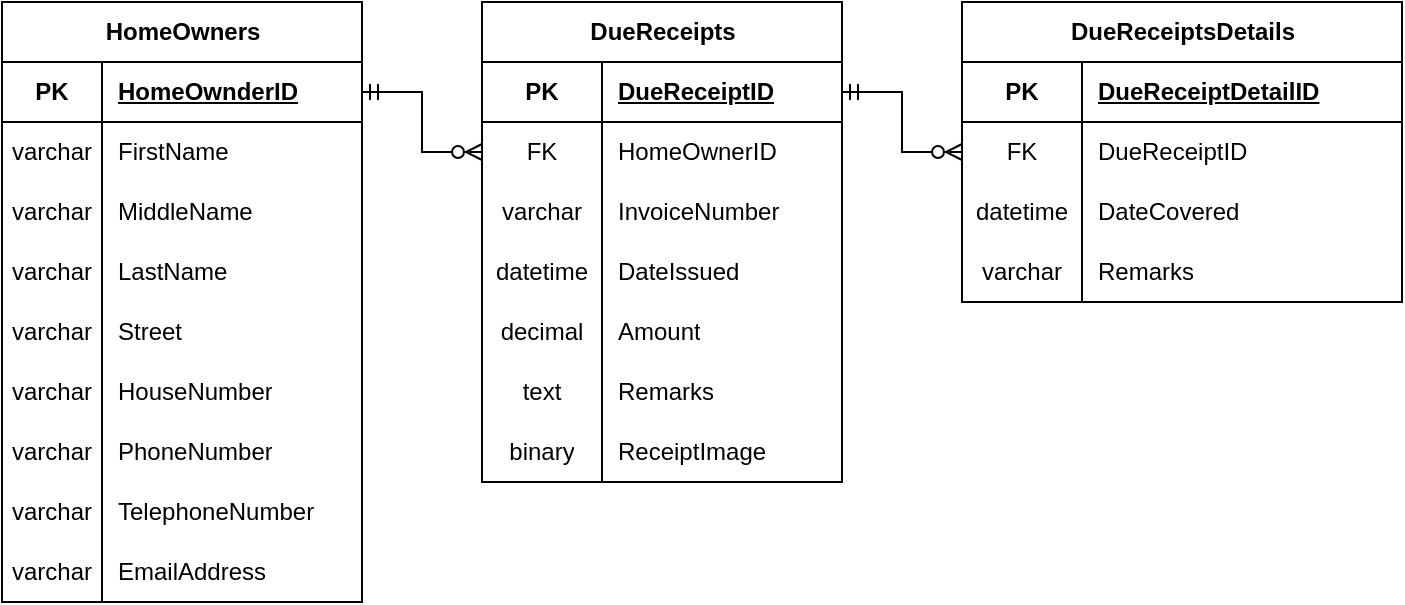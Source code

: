 <mxfile version="24.5.3" type="github">
  <diagram id="R2lEEEUBdFMjLlhIrx00" name="Page-1">
    <mxGraphModel dx="1050" dy="530" grid="1" gridSize="10" guides="1" tooltips="1" connect="1" arrows="1" fold="1" page="1" pageScale="1" pageWidth="850" pageHeight="1100" math="0" shadow="0" extFonts="Permanent Marker^https://fonts.googleapis.com/css?family=Permanent+Marker">
      <root>
        <mxCell id="0" />
        <mxCell id="1" parent="0" />
        <mxCell id="FCZPM7FnvYA6Dt3wtdvB-1" value="HomeOwners" style="shape=table;startSize=30;container=1;collapsible=1;childLayout=tableLayout;fixedRows=1;rowLines=0;fontStyle=1;align=center;resizeLast=1;html=1;" vertex="1" parent="1">
          <mxGeometry x="80" y="80" width="180" height="300" as="geometry" />
        </mxCell>
        <mxCell id="FCZPM7FnvYA6Dt3wtdvB-2" value="" style="shape=tableRow;horizontal=0;startSize=0;swimlaneHead=0;swimlaneBody=0;fillColor=none;collapsible=0;dropTarget=0;points=[[0,0.5],[1,0.5]];portConstraint=eastwest;top=0;left=0;right=0;bottom=1;" vertex="1" parent="FCZPM7FnvYA6Dt3wtdvB-1">
          <mxGeometry y="30" width="180" height="30" as="geometry" />
        </mxCell>
        <mxCell id="FCZPM7FnvYA6Dt3wtdvB-3" value="PK" style="shape=partialRectangle;connectable=0;fillColor=none;top=0;left=0;bottom=0;right=0;fontStyle=1;overflow=hidden;whiteSpace=wrap;html=1;" vertex="1" parent="FCZPM7FnvYA6Dt3wtdvB-2">
          <mxGeometry width="50" height="30" as="geometry">
            <mxRectangle width="50" height="30" as="alternateBounds" />
          </mxGeometry>
        </mxCell>
        <mxCell id="FCZPM7FnvYA6Dt3wtdvB-4" value="HomeOwnderID" style="shape=partialRectangle;connectable=0;fillColor=none;top=0;left=0;bottom=0;right=0;align=left;spacingLeft=6;fontStyle=5;overflow=hidden;whiteSpace=wrap;html=1;" vertex="1" parent="FCZPM7FnvYA6Dt3wtdvB-2">
          <mxGeometry x="50" width="130" height="30" as="geometry">
            <mxRectangle width="130" height="30" as="alternateBounds" />
          </mxGeometry>
        </mxCell>
        <mxCell id="FCZPM7FnvYA6Dt3wtdvB-5" value="" style="shape=tableRow;horizontal=0;startSize=0;swimlaneHead=0;swimlaneBody=0;fillColor=none;collapsible=0;dropTarget=0;points=[[0,0.5],[1,0.5]];portConstraint=eastwest;top=0;left=0;right=0;bottom=0;" vertex="1" parent="FCZPM7FnvYA6Dt3wtdvB-1">
          <mxGeometry y="60" width="180" height="30" as="geometry" />
        </mxCell>
        <mxCell id="FCZPM7FnvYA6Dt3wtdvB-6" value="&lt;div style=&quot;text-align: left;&quot;&gt;&lt;span style=&quot;background-color: initial;&quot;&gt;varchar&lt;/span&gt;&lt;/div&gt;" style="shape=partialRectangle;connectable=0;fillColor=none;top=0;left=0;bottom=0;right=0;editable=1;overflow=hidden;whiteSpace=wrap;html=1;" vertex="1" parent="FCZPM7FnvYA6Dt3wtdvB-5">
          <mxGeometry width="50" height="30" as="geometry">
            <mxRectangle width="50" height="30" as="alternateBounds" />
          </mxGeometry>
        </mxCell>
        <mxCell id="FCZPM7FnvYA6Dt3wtdvB-7" value="FirstName" style="shape=partialRectangle;connectable=0;fillColor=none;top=0;left=0;bottom=0;right=0;align=left;spacingLeft=6;overflow=hidden;whiteSpace=wrap;html=1;" vertex="1" parent="FCZPM7FnvYA6Dt3wtdvB-5">
          <mxGeometry x="50" width="130" height="30" as="geometry">
            <mxRectangle width="130" height="30" as="alternateBounds" />
          </mxGeometry>
        </mxCell>
        <mxCell id="FCZPM7FnvYA6Dt3wtdvB-8" value="" style="shape=tableRow;horizontal=0;startSize=0;swimlaneHead=0;swimlaneBody=0;fillColor=none;collapsible=0;dropTarget=0;points=[[0,0.5],[1,0.5]];portConstraint=eastwest;top=0;left=0;right=0;bottom=0;" vertex="1" parent="FCZPM7FnvYA6Dt3wtdvB-1">
          <mxGeometry y="90" width="180" height="30" as="geometry" />
        </mxCell>
        <mxCell id="FCZPM7FnvYA6Dt3wtdvB-9" value="varchar" style="shape=partialRectangle;connectable=0;fillColor=none;top=0;left=0;bottom=0;right=0;editable=1;overflow=hidden;whiteSpace=wrap;html=1;" vertex="1" parent="FCZPM7FnvYA6Dt3wtdvB-8">
          <mxGeometry width="50" height="30" as="geometry">
            <mxRectangle width="50" height="30" as="alternateBounds" />
          </mxGeometry>
        </mxCell>
        <mxCell id="FCZPM7FnvYA6Dt3wtdvB-10" value="MiddleName" style="shape=partialRectangle;connectable=0;fillColor=none;top=0;left=0;bottom=0;right=0;align=left;spacingLeft=6;overflow=hidden;whiteSpace=wrap;html=1;" vertex="1" parent="FCZPM7FnvYA6Dt3wtdvB-8">
          <mxGeometry x="50" width="130" height="30" as="geometry">
            <mxRectangle width="130" height="30" as="alternateBounds" />
          </mxGeometry>
        </mxCell>
        <mxCell id="FCZPM7FnvYA6Dt3wtdvB-11" value="" style="shape=tableRow;horizontal=0;startSize=0;swimlaneHead=0;swimlaneBody=0;fillColor=none;collapsible=0;dropTarget=0;points=[[0,0.5],[1,0.5]];portConstraint=eastwest;top=0;left=0;right=0;bottom=0;" vertex="1" parent="FCZPM7FnvYA6Dt3wtdvB-1">
          <mxGeometry y="120" width="180" height="30" as="geometry" />
        </mxCell>
        <mxCell id="FCZPM7FnvYA6Dt3wtdvB-12" value="varchar" style="shape=partialRectangle;connectable=0;fillColor=none;top=0;left=0;bottom=0;right=0;editable=1;overflow=hidden;whiteSpace=wrap;html=1;" vertex="1" parent="FCZPM7FnvYA6Dt3wtdvB-11">
          <mxGeometry width="50" height="30" as="geometry">
            <mxRectangle width="50" height="30" as="alternateBounds" />
          </mxGeometry>
        </mxCell>
        <mxCell id="FCZPM7FnvYA6Dt3wtdvB-13" value="LastName" style="shape=partialRectangle;connectable=0;fillColor=none;top=0;left=0;bottom=0;right=0;align=left;spacingLeft=6;overflow=hidden;whiteSpace=wrap;html=1;" vertex="1" parent="FCZPM7FnvYA6Dt3wtdvB-11">
          <mxGeometry x="50" width="130" height="30" as="geometry">
            <mxRectangle width="130" height="30" as="alternateBounds" />
          </mxGeometry>
        </mxCell>
        <mxCell id="FCZPM7FnvYA6Dt3wtdvB-16" value="" style="shape=tableRow;horizontal=0;startSize=0;swimlaneHead=0;swimlaneBody=0;fillColor=none;collapsible=0;dropTarget=0;points=[[0,0.5],[1,0.5]];portConstraint=eastwest;top=0;left=0;right=0;bottom=0;" vertex="1" parent="FCZPM7FnvYA6Dt3wtdvB-1">
          <mxGeometry y="150" width="180" height="30" as="geometry" />
        </mxCell>
        <mxCell id="FCZPM7FnvYA6Dt3wtdvB-17" value="varchar" style="shape=partialRectangle;connectable=0;fillColor=none;top=0;left=0;bottom=0;right=0;editable=1;overflow=hidden;whiteSpace=wrap;html=1;" vertex="1" parent="FCZPM7FnvYA6Dt3wtdvB-16">
          <mxGeometry width="50" height="30" as="geometry">
            <mxRectangle width="50" height="30" as="alternateBounds" />
          </mxGeometry>
        </mxCell>
        <mxCell id="FCZPM7FnvYA6Dt3wtdvB-18" value="Street" style="shape=partialRectangle;connectable=0;fillColor=none;top=0;left=0;bottom=0;right=0;align=left;spacingLeft=6;overflow=hidden;whiteSpace=wrap;html=1;" vertex="1" parent="FCZPM7FnvYA6Dt3wtdvB-16">
          <mxGeometry x="50" width="130" height="30" as="geometry">
            <mxRectangle width="130" height="30" as="alternateBounds" />
          </mxGeometry>
        </mxCell>
        <mxCell id="FCZPM7FnvYA6Dt3wtdvB-19" value="" style="shape=tableRow;horizontal=0;startSize=0;swimlaneHead=0;swimlaneBody=0;fillColor=none;collapsible=0;dropTarget=0;points=[[0,0.5],[1,0.5]];portConstraint=eastwest;top=0;left=0;right=0;bottom=0;" vertex="1" parent="FCZPM7FnvYA6Dt3wtdvB-1">
          <mxGeometry y="180" width="180" height="30" as="geometry" />
        </mxCell>
        <mxCell id="FCZPM7FnvYA6Dt3wtdvB-20" value="varchar" style="shape=partialRectangle;connectable=0;fillColor=none;top=0;left=0;bottom=0;right=0;editable=1;overflow=hidden;whiteSpace=wrap;html=1;" vertex="1" parent="FCZPM7FnvYA6Dt3wtdvB-19">
          <mxGeometry width="50" height="30" as="geometry">
            <mxRectangle width="50" height="30" as="alternateBounds" />
          </mxGeometry>
        </mxCell>
        <mxCell id="FCZPM7FnvYA6Dt3wtdvB-21" value="HouseNumber" style="shape=partialRectangle;connectable=0;fillColor=none;top=0;left=0;bottom=0;right=0;align=left;spacingLeft=6;overflow=hidden;whiteSpace=wrap;html=1;" vertex="1" parent="FCZPM7FnvYA6Dt3wtdvB-19">
          <mxGeometry x="50" width="130" height="30" as="geometry">
            <mxRectangle width="130" height="30" as="alternateBounds" />
          </mxGeometry>
        </mxCell>
        <mxCell id="FCZPM7FnvYA6Dt3wtdvB-22" value="" style="shape=tableRow;horizontal=0;startSize=0;swimlaneHead=0;swimlaneBody=0;fillColor=none;collapsible=0;dropTarget=0;points=[[0,0.5],[1,0.5]];portConstraint=eastwest;top=0;left=0;right=0;bottom=0;" vertex="1" parent="FCZPM7FnvYA6Dt3wtdvB-1">
          <mxGeometry y="210" width="180" height="30" as="geometry" />
        </mxCell>
        <mxCell id="FCZPM7FnvYA6Dt3wtdvB-23" value="varchar" style="shape=partialRectangle;connectable=0;fillColor=none;top=0;left=0;bottom=0;right=0;editable=1;overflow=hidden;whiteSpace=wrap;html=1;" vertex="1" parent="FCZPM7FnvYA6Dt3wtdvB-22">
          <mxGeometry width="50" height="30" as="geometry">
            <mxRectangle width="50" height="30" as="alternateBounds" />
          </mxGeometry>
        </mxCell>
        <mxCell id="FCZPM7FnvYA6Dt3wtdvB-24" value="PhoneNumber" style="shape=partialRectangle;connectable=0;fillColor=none;top=0;left=0;bottom=0;right=0;align=left;spacingLeft=6;overflow=hidden;whiteSpace=wrap;html=1;" vertex="1" parent="FCZPM7FnvYA6Dt3wtdvB-22">
          <mxGeometry x="50" width="130" height="30" as="geometry">
            <mxRectangle width="130" height="30" as="alternateBounds" />
          </mxGeometry>
        </mxCell>
        <mxCell id="FCZPM7FnvYA6Dt3wtdvB-25" value="" style="shape=tableRow;horizontal=0;startSize=0;swimlaneHead=0;swimlaneBody=0;fillColor=none;collapsible=0;dropTarget=0;points=[[0,0.5],[1,0.5]];portConstraint=eastwest;top=0;left=0;right=0;bottom=0;" vertex="1" parent="FCZPM7FnvYA6Dt3wtdvB-1">
          <mxGeometry y="240" width="180" height="30" as="geometry" />
        </mxCell>
        <mxCell id="FCZPM7FnvYA6Dt3wtdvB-26" value="varchar" style="shape=partialRectangle;connectable=0;fillColor=none;top=0;left=0;bottom=0;right=0;editable=1;overflow=hidden;whiteSpace=wrap;html=1;" vertex="1" parent="FCZPM7FnvYA6Dt3wtdvB-25">
          <mxGeometry width="50" height="30" as="geometry">
            <mxRectangle width="50" height="30" as="alternateBounds" />
          </mxGeometry>
        </mxCell>
        <mxCell id="FCZPM7FnvYA6Dt3wtdvB-27" value="TelephoneNumber" style="shape=partialRectangle;connectable=0;fillColor=none;top=0;left=0;bottom=0;right=0;align=left;spacingLeft=6;overflow=hidden;whiteSpace=wrap;html=1;" vertex="1" parent="FCZPM7FnvYA6Dt3wtdvB-25">
          <mxGeometry x="50" width="130" height="30" as="geometry">
            <mxRectangle width="130" height="30" as="alternateBounds" />
          </mxGeometry>
        </mxCell>
        <mxCell id="FCZPM7FnvYA6Dt3wtdvB-86" value="" style="shape=tableRow;horizontal=0;startSize=0;swimlaneHead=0;swimlaneBody=0;fillColor=none;collapsible=0;dropTarget=0;points=[[0,0.5],[1,0.5]];portConstraint=eastwest;top=0;left=0;right=0;bottom=0;" vertex="1" parent="FCZPM7FnvYA6Dt3wtdvB-1">
          <mxGeometry y="270" width="180" height="30" as="geometry" />
        </mxCell>
        <mxCell id="FCZPM7FnvYA6Dt3wtdvB-87" value="varchar" style="shape=partialRectangle;connectable=0;fillColor=none;top=0;left=0;bottom=0;right=0;editable=1;overflow=hidden;whiteSpace=wrap;html=1;" vertex="1" parent="FCZPM7FnvYA6Dt3wtdvB-86">
          <mxGeometry width="50" height="30" as="geometry">
            <mxRectangle width="50" height="30" as="alternateBounds" />
          </mxGeometry>
        </mxCell>
        <mxCell id="FCZPM7FnvYA6Dt3wtdvB-88" value="EmailAddress" style="shape=partialRectangle;connectable=0;fillColor=none;top=0;left=0;bottom=0;right=0;align=left;spacingLeft=6;overflow=hidden;whiteSpace=wrap;html=1;" vertex="1" parent="FCZPM7FnvYA6Dt3wtdvB-86">
          <mxGeometry x="50" width="130" height="30" as="geometry">
            <mxRectangle width="130" height="30" as="alternateBounds" />
          </mxGeometry>
        </mxCell>
        <mxCell id="FCZPM7FnvYA6Dt3wtdvB-31" value="DueReceipts" style="shape=table;startSize=30;container=1;collapsible=1;childLayout=tableLayout;fixedRows=1;rowLines=0;fontStyle=1;align=center;resizeLast=1;html=1;" vertex="1" parent="1">
          <mxGeometry x="320" y="80" width="180" height="240" as="geometry" />
        </mxCell>
        <mxCell id="FCZPM7FnvYA6Dt3wtdvB-32" value="" style="shape=tableRow;horizontal=0;startSize=0;swimlaneHead=0;swimlaneBody=0;fillColor=none;collapsible=0;dropTarget=0;points=[[0,0.5],[1,0.5]];portConstraint=eastwest;top=0;left=0;right=0;bottom=1;" vertex="1" parent="FCZPM7FnvYA6Dt3wtdvB-31">
          <mxGeometry y="30" width="180" height="30" as="geometry" />
        </mxCell>
        <mxCell id="FCZPM7FnvYA6Dt3wtdvB-33" value="PK" style="shape=partialRectangle;connectable=0;fillColor=none;top=0;left=0;bottom=0;right=0;fontStyle=1;overflow=hidden;whiteSpace=wrap;html=1;" vertex="1" parent="FCZPM7FnvYA6Dt3wtdvB-32">
          <mxGeometry width="60" height="30" as="geometry">
            <mxRectangle width="60" height="30" as="alternateBounds" />
          </mxGeometry>
        </mxCell>
        <mxCell id="FCZPM7FnvYA6Dt3wtdvB-34" value="DueReceiptID" style="shape=partialRectangle;connectable=0;fillColor=none;top=0;left=0;bottom=0;right=0;align=left;spacingLeft=6;fontStyle=5;overflow=hidden;whiteSpace=wrap;html=1;" vertex="1" parent="FCZPM7FnvYA6Dt3wtdvB-32">
          <mxGeometry x="60" width="120" height="30" as="geometry">
            <mxRectangle width="120" height="30" as="alternateBounds" />
          </mxGeometry>
        </mxCell>
        <mxCell id="FCZPM7FnvYA6Dt3wtdvB-35" value="" style="shape=tableRow;horizontal=0;startSize=0;swimlaneHead=0;swimlaneBody=0;fillColor=none;collapsible=0;dropTarget=0;points=[[0,0.5],[1,0.5]];portConstraint=eastwest;top=0;left=0;right=0;bottom=0;" vertex="1" parent="FCZPM7FnvYA6Dt3wtdvB-31">
          <mxGeometry y="60" width="180" height="30" as="geometry" />
        </mxCell>
        <mxCell id="FCZPM7FnvYA6Dt3wtdvB-36" value="&lt;div style=&quot;text-align: left;&quot;&gt;&lt;span style=&quot;background-color: initial;&quot;&gt;FK&lt;/span&gt;&lt;/div&gt;" style="shape=partialRectangle;connectable=0;fillColor=none;top=0;left=0;bottom=0;right=0;editable=1;overflow=hidden;whiteSpace=wrap;html=1;" vertex="1" parent="FCZPM7FnvYA6Dt3wtdvB-35">
          <mxGeometry width="60" height="30" as="geometry">
            <mxRectangle width="60" height="30" as="alternateBounds" />
          </mxGeometry>
        </mxCell>
        <mxCell id="FCZPM7FnvYA6Dt3wtdvB-37" value="HomeOwnerID" style="shape=partialRectangle;connectable=0;fillColor=none;top=0;left=0;bottom=0;right=0;align=left;spacingLeft=6;overflow=hidden;whiteSpace=wrap;html=1;" vertex="1" parent="FCZPM7FnvYA6Dt3wtdvB-35">
          <mxGeometry x="60" width="120" height="30" as="geometry">
            <mxRectangle width="120" height="30" as="alternateBounds" />
          </mxGeometry>
        </mxCell>
        <mxCell id="FCZPM7FnvYA6Dt3wtdvB-38" value="" style="shape=tableRow;horizontal=0;startSize=0;swimlaneHead=0;swimlaneBody=0;fillColor=none;collapsible=0;dropTarget=0;points=[[0,0.5],[1,0.5]];portConstraint=eastwest;top=0;left=0;right=0;bottom=0;" vertex="1" parent="FCZPM7FnvYA6Dt3wtdvB-31">
          <mxGeometry y="90" width="180" height="30" as="geometry" />
        </mxCell>
        <mxCell id="FCZPM7FnvYA6Dt3wtdvB-39" value="varchar" style="shape=partialRectangle;connectable=0;fillColor=none;top=0;left=0;bottom=0;right=0;editable=1;overflow=hidden;whiteSpace=wrap;html=1;" vertex="1" parent="FCZPM7FnvYA6Dt3wtdvB-38">
          <mxGeometry width="60" height="30" as="geometry">
            <mxRectangle width="60" height="30" as="alternateBounds" />
          </mxGeometry>
        </mxCell>
        <mxCell id="FCZPM7FnvYA6Dt3wtdvB-40" value="InvoiceNumber" style="shape=partialRectangle;connectable=0;fillColor=none;top=0;left=0;bottom=0;right=0;align=left;spacingLeft=6;overflow=hidden;whiteSpace=wrap;html=1;" vertex="1" parent="FCZPM7FnvYA6Dt3wtdvB-38">
          <mxGeometry x="60" width="120" height="30" as="geometry">
            <mxRectangle width="120" height="30" as="alternateBounds" />
          </mxGeometry>
        </mxCell>
        <mxCell id="FCZPM7FnvYA6Dt3wtdvB-41" value="" style="shape=tableRow;horizontal=0;startSize=0;swimlaneHead=0;swimlaneBody=0;fillColor=none;collapsible=0;dropTarget=0;points=[[0,0.5],[1,0.5]];portConstraint=eastwest;top=0;left=0;right=0;bottom=0;" vertex="1" parent="FCZPM7FnvYA6Dt3wtdvB-31">
          <mxGeometry y="120" width="180" height="30" as="geometry" />
        </mxCell>
        <mxCell id="FCZPM7FnvYA6Dt3wtdvB-42" value="datetime" style="shape=partialRectangle;connectable=0;fillColor=none;top=0;left=0;bottom=0;right=0;editable=1;overflow=hidden;whiteSpace=wrap;html=1;" vertex="1" parent="FCZPM7FnvYA6Dt3wtdvB-41">
          <mxGeometry width="60" height="30" as="geometry">
            <mxRectangle width="60" height="30" as="alternateBounds" />
          </mxGeometry>
        </mxCell>
        <mxCell id="FCZPM7FnvYA6Dt3wtdvB-43" value="DateIssued" style="shape=partialRectangle;connectable=0;fillColor=none;top=0;left=0;bottom=0;right=0;align=left;spacingLeft=6;overflow=hidden;whiteSpace=wrap;html=1;" vertex="1" parent="FCZPM7FnvYA6Dt3wtdvB-41">
          <mxGeometry x="60" width="120" height="30" as="geometry">
            <mxRectangle width="120" height="30" as="alternateBounds" />
          </mxGeometry>
        </mxCell>
        <mxCell id="FCZPM7FnvYA6Dt3wtdvB-44" value="" style="shape=tableRow;horizontal=0;startSize=0;swimlaneHead=0;swimlaneBody=0;fillColor=none;collapsible=0;dropTarget=0;points=[[0,0.5],[1,0.5]];portConstraint=eastwest;top=0;left=0;right=0;bottom=0;" vertex="1" parent="FCZPM7FnvYA6Dt3wtdvB-31">
          <mxGeometry y="150" width="180" height="30" as="geometry" />
        </mxCell>
        <mxCell id="FCZPM7FnvYA6Dt3wtdvB-45" value="decimal" style="shape=partialRectangle;connectable=0;fillColor=none;top=0;left=0;bottom=0;right=0;editable=1;overflow=hidden;whiteSpace=wrap;html=1;" vertex="1" parent="FCZPM7FnvYA6Dt3wtdvB-44">
          <mxGeometry width="60" height="30" as="geometry">
            <mxRectangle width="60" height="30" as="alternateBounds" />
          </mxGeometry>
        </mxCell>
        <mxCell id="FCZPM7FnvYA6Dt3wtdvB-46" value="Amount" style="shape=partialRectangle;connectable=0;fillColor=none;top=0;left=0;bottom=0;right=0;align=left;spacingLeft=6;overflow=hidden;whiteSpace=wrap;html=1;" vertex="1" parent="FCZPM7FnvYA6Dt3wtdvB-44">
          <mxGeometry x="60" width="120" height="30" as="geometry">
            <mxRectangle width="120" height="30" as="alternateBounds" />
          </mxGeometry>
        </mxCell>
        <mxCell id="FCZPM7FnvYA6Dt3wtdvB-73" value="" style="shape=tableRow;horizontal=0;startSize=0;swimlaneHead=0;swimlaneBody=0;fillColor=none;collapsible=0;dropTarget=0;points=[[0,0.5],[1,0.5]];portConstraint=eastwest;top=0;left=0;right=0;bottom=0;" vertex="1" parent="FCZPM7FnvYA6Dt3wtdvB-31">
          <mxGeometry y="180" width="180" height="30" as="geometry" />
        </mxCell>
        <mxCell id="FCZPM7FnvYA6Dt3wtdvB-74" value="text" style="shape=partialRectangle;connectable=0;fillColor=none;top=0;left=0;bottom=0;right=0;editable=1;overflow=hidden;whiteSpace=wrap;html=1;" vertex="1" parent="FCZPM7FnvYA6Dt3wtdvB-73">
          <mxGeometry width="60" height="30" as="geometry">
            <mxRectangle width="60" height="30" as="alternateBounds" />
          </mxGeometry>
        </mxCell>
        <mxCell id="FCZPM7FnvYA6Dt3wtdvB-75" value="Remarks" style="shape=partialRectangle;connectable=0;fillColor=none;top=0;left=0;bottom=0;right=0;align=left;spacingLeft=6;overflow=hidden;whiteSpace=wrap;html=1;" vertex="1" parent="FCZPM7FnvYA6Dt3wtdvB-73">
          <mxGeometry x="60" width="120" height="30" as="geometry">
            <mxRectangle width="120" height="30" as="alternateBounds" />
          </mxGeometry>
        </mxCell>
        <mxCell id="FCZPM7FnvYA6Dt3wtdvB-78" value="" style="shape=tableRow;horizontal=0;startSize=0;swimlaneHead=0;swimlaneBody=0;fillColor=none;collapsible=0;dropTarget=0;points=[[0,0.5],[1,0.5]];portConstraint=eastwest;top=0;left=0;right=0;bottom=0;" vertex="1" parent="FCZPM7FnvYA6Dt3wtdvB-31">
          <mxGeometry y="210" width="180" height="30" as="geometry" />
        </mxCell>
        <mxCell id="FCZPM7FnvYA6Dt3wtdvB-79" value="binary" style="shape=partialRectangle;connectable=0;fillColor=none;top=0;left=0;bottom=0;right=0;editable=1;overflow=hidden;whiteSpace=wrap;html=1;" vertex="1" parent="FCZPM7FnvYA6Dt3wtdvB-78">
          <mxGeometry width="60" height="30" as="geometry">
            <mxRectangle width="60" height="30" as="alternateBounds" />
          </mxGeometry>
        </mxCell>
        <mxCell id="FCZPM7FnvYA6Dt3wtdvB-80" value="ReceiptImage" style="shape=partialRectangle;connectable=0;fillColor=none;top=0;left=0;bottom=0;right=0;align=left;spacingLeft=6;overflow=hidden;whiteSpace=wrap;html=1;" vertex="1" parent="FCZPM7FnvYA6Dt3wtdvB-78">
          <mxGeometry x="60" width="120" height="30" as="geometry">
            <mxRectangle width="120" height="30" as="alternateBounds" />
          </mxGeometry>
        </mxCell>
        <mxCell id="FCZPM7FnvYA6Dt3wtdvB-57" value="DueReceiptsDetails" style="shape=table;startSize=30;container=1;collapsible=1;childLayout=tableLayout;fixedRows=1;rowLines=0;fontStyle=1;align=center;resizeLast=1;html=1;" vertex="1" parent="1">
          <mxGeometry x="560" y="80" width="220" height="150" as="geometry" />
        </mxCell>
        <mxCell id="FCZPM7FnvYA6Dt3wtdvB-58" value="" style="shape=tableRow;horizontal=0;startSize=0;swimlaneHead=0;swimlaneBody=0;fillColor=none;collapsible=0;dropTarget=0;points=[[0,0.5],[1,0.5]];portConstraint=eastwest;top=0;left=0;right=0;bottom=1;" vertex="1" parent="FCZPM7FnvYA6Dt3wtdvB-57">
          <mxGeometry y="30" width="220" height="30" as="geometry" />
        </mxCell>
        <mxCell id="FCZPM7FnvYA6Dt3wtdvB-59" value="PK" style="shape=partialRectangle;connectable=0;fillColor=none;top=0;left=0;bottom=0;right=0;fontStyle=1;overflow=hidden;whiteSpace=wrap;html=1;" vertex="1" parent="FCZPM7FnvYA6Dt3wtdvB-58">
          <mxGeometry width="60" height="30" as="geometry">
            <mxRectangle width="60" height="30" as="alternateBounds" />
          </mxGeometry>
        </mxCell>
        <mxCell id="FCZPM7FnvYA6Dt3wtdvB-60" value="DueReceiptDetailID" style="shape=partialRectangle;connectable=0;fillColor=none;top=0;left=0;bottom=0;right=0;align=left;spacingLeft=6;fontStyle=5;overflow=hidden;whiteSpace=wrap;html=1;" vertex="1" parent="FCZPM7FnvYA6Dt3wtdvB-58">
          <mxGeometry x="60" width="160" height="30" as="geometry">
            <mxRectangle width="160" height="30" as="alternateBounds" />
          </mxGeometry>
        </mxCell>
        <mxCell id="FCZPM7FnvYA6Dt3wtdvB-61" value="" style="shape=tableRow;horizontal=0;startSize=0;swimlaneHead=0;swimlaneBody=0;fillColor=none;collapsible=0;dropTarget=0;points=[[0,0.5],[1,0.5]];portConstraint=eastwest;top=0;left=0;right=0;bottom=0;" vertex="1" parent="FCZPM7FnvYA6Dt3wtdvB-57">
          <mxGeometry y="60" width="220" height="30" as="geometry" />
        </mxCell>
        <mxCell id="FCZPM7FnvYA6Dt3wtdvB-62" value="&lt;div style=&quot;text-align: left;&quot;&gt;&lt;span style=&quot;background-color: initial;&quot;&gt;FK&lt;/span&gt;&lt;/div&gt;" style="shape=partialRectangle;connectable=0;fillColor=none;top=0;left=0;bottom=0;right=0;editable=1;overflow=hidden;whiteSpace=wrap;html=1;" vertex="1" parent="FCZPM7FnvYA6Dt3wtdvB-61">
          <mxGeometry width="60" height="30" as="geometry">
            <mxRectangle width="60" height="30" as="alternateBounds" />
          </mxGeometry>
        </mxCell>
        <mxCell id="FCZPM7FnvYA6Dt3wtdvB-63" value="DueReceiptID" style="shape=partialRectangle;connectable=0;fillColor=none;top=0;left=0;bottom=0;right=0;align=left;spacingLeft=6;overflow=hidden;whiteSpace=wrap;html=1;" vertex="1" parent="FCZPM7FnvYA6Dt3wtdvB-61">
          <mxGeometry x="60" width="160" height="30" as="geometry">
            <mxRectangle width="160" height="30" as="alternateBounds" />
          </mxGeometry>
        </mxCell>
        <mxCell id="FCZPM7FnvYA6Dt3wtdvB-64" value="" style="shape=tableRow;horizontal=0;startSize=0;swimlaneHead=0;swimlaneBody=0;fillColor=none;collapsible=0;dropTarget=0;points=[[0,0.5],[1,0.5]];portConstraint=eastwest;top=0;left=0;right=0;bottom=0;" vertex="1" parent="FCZPM7FnvYA6Dt3wtdvB-57">
          <mxGeometry y="90" width="220" height="30" as="geometry" />
        </mxCell>
        <mxCell id="FCZPM7FnvYA6Dt3wtdvB-65" value="datetime" style="shape=partialRectangle;connectable=0;fillColor=none;top=0;left=0;bottom=0;right=0;editable=1;overflow=hidden;whiteSpace=wrap;html=1;" vertex="1" parent="FCZPM7FnvYA6Dt3wtdvB-64">
          <mxGeometry width="60" height="30" as="geometry">
            <mxRectangle width="60" height="30" as="alternateBounds" />
          </mxGeometry>
        </mxCell>
        <mxCell id="FCZPM7FnvYA6Dt3wtdvB-66" value="DateCovered" style="shape=partialRectangle;connectable=0;fillColor=none;top=0;left=0;bottom=0;right=0;align=left;spacingLeft=6;overflow=hidden;whiteSpace=wrap;html=1;" vertex="1" parent="FCZPM7FnvYA6Dt3wtdvB-64">
          <mxGeometry x="60" width="160" height="30" as="geometry">
            <mxRectangle width="160" height="30" as="alternateBounds" />
          </mxGeometry>
        </mxCell>
        <mxCell id="FCZPM7FnvYA6Dt3wtdvB-70" value="" style="shape=tableRow;horizontal=0;startSize=0;swimlaneHead=0;swimlaneBody=0;fillColor=none;collapsible=0;dropTarget=0;points=[[0,0.5],[1,0.5]];portConstraint=eastwest;top=0;left=0;right=0;bottom=0;" vertex="1" parent="FCZPM7FnvYA6Dt3wtdvB-57">
          <mxGeometry y="120" width="220" height="30" as="geometry" />
        </mxCell>
        <mxCell id="FCZPM7FnvYA6Dt3wtdvB-71" value="varchar" style="shape=partialRectangle;connectable=0;fillColor=none;top=0;left=0;bottom=0;right=0;editable=1;overflow=hidden;whiteSpace=wrap;html=1;" vertex="1" parent="FCZPM7FnvYA6Dt3wtdvB-70">
          <mxGeometry width="60" height="30" as="geometry">
            <mxRectangle width="60" height="30" as="alternateBounds" />
          </mxGeometry>
        </mxCell>
        <mxCell id="FCZPM7FnvYA6Dt3wtdvB-72" value="Remarks" style="shape=partialRectangle;connectable=0;fillColor=none;top=0;left=0;bottom=0;right=0;align=left;spacingLeft=6;overflow=hidden;whiteSpace=wrap;html=1;" vertex="1" parent="FCZPM7FnvYA6Dt3wtdvB-70">
          <mxGeometry x="60" width="160" height="30" as="geometry">
            <mxRectangle width="160" height="30" as="alternateBounds" />
          </mxGeometry>
        </mxCell>
        <mxCell id="FCZPM7FnvYA6Dt3wtdvB-82" value="" style="edgeStyle=entityRelationEdgeStyle;fontSize=12;html=1;endArrow=ERzeroToMany;startArrow=ERmandOne;rounded=0;exitX=1;exitY=0.5;exitDx=0;exitDy=0;entryX=0;entryY=0.5;entryDx=0;entryDy=0;" edge="1" parent="1" source="FCZPM7FnvYA6Dt3wtdvB-32" target="FCZPM7FnvYA6Dt3wtdvB-61">
          <mxGeometry width="100" height="100" relative="1" as="geometry">
            <mxPoint x="560" y="420" as="sourcePoint" />
            <mxPoint x="660" y="320" as="targetPoint" />
          </mxGeometry>
        </mxCell>
        <mxCell id="FCZPM7FnvYA6Dt3wtdvB-85" value="" style="edgeStyle=entityRelationEdgeStyle;fontSize=12;html=1;endArrow=ERzeroToMany;startArrow=ERmandOne;rounded=0;exitX=1;exitY=0.5;exitDx=0;exitDy=0;entryX=0;entryY=0.5;entryDx=0;entryDy=0;" edge="1" parent="1" source="FCZPM7FnvYA6Dt3wtdvB-2" target="FCZPM7FnvYA6Dt3wtdvB-35">
          <mxGeometry width="100" height="100" relative="1" as="geometry">
            <mxPoint x="400" y="470" as="sourcePoint" />
            <mxPoint x="500" y="370" as="targetPoint" />
          </mxGeometry>
        </mxCell>
      </root>
    </mxGraphModel>
  </diagram>
</mxfile>

